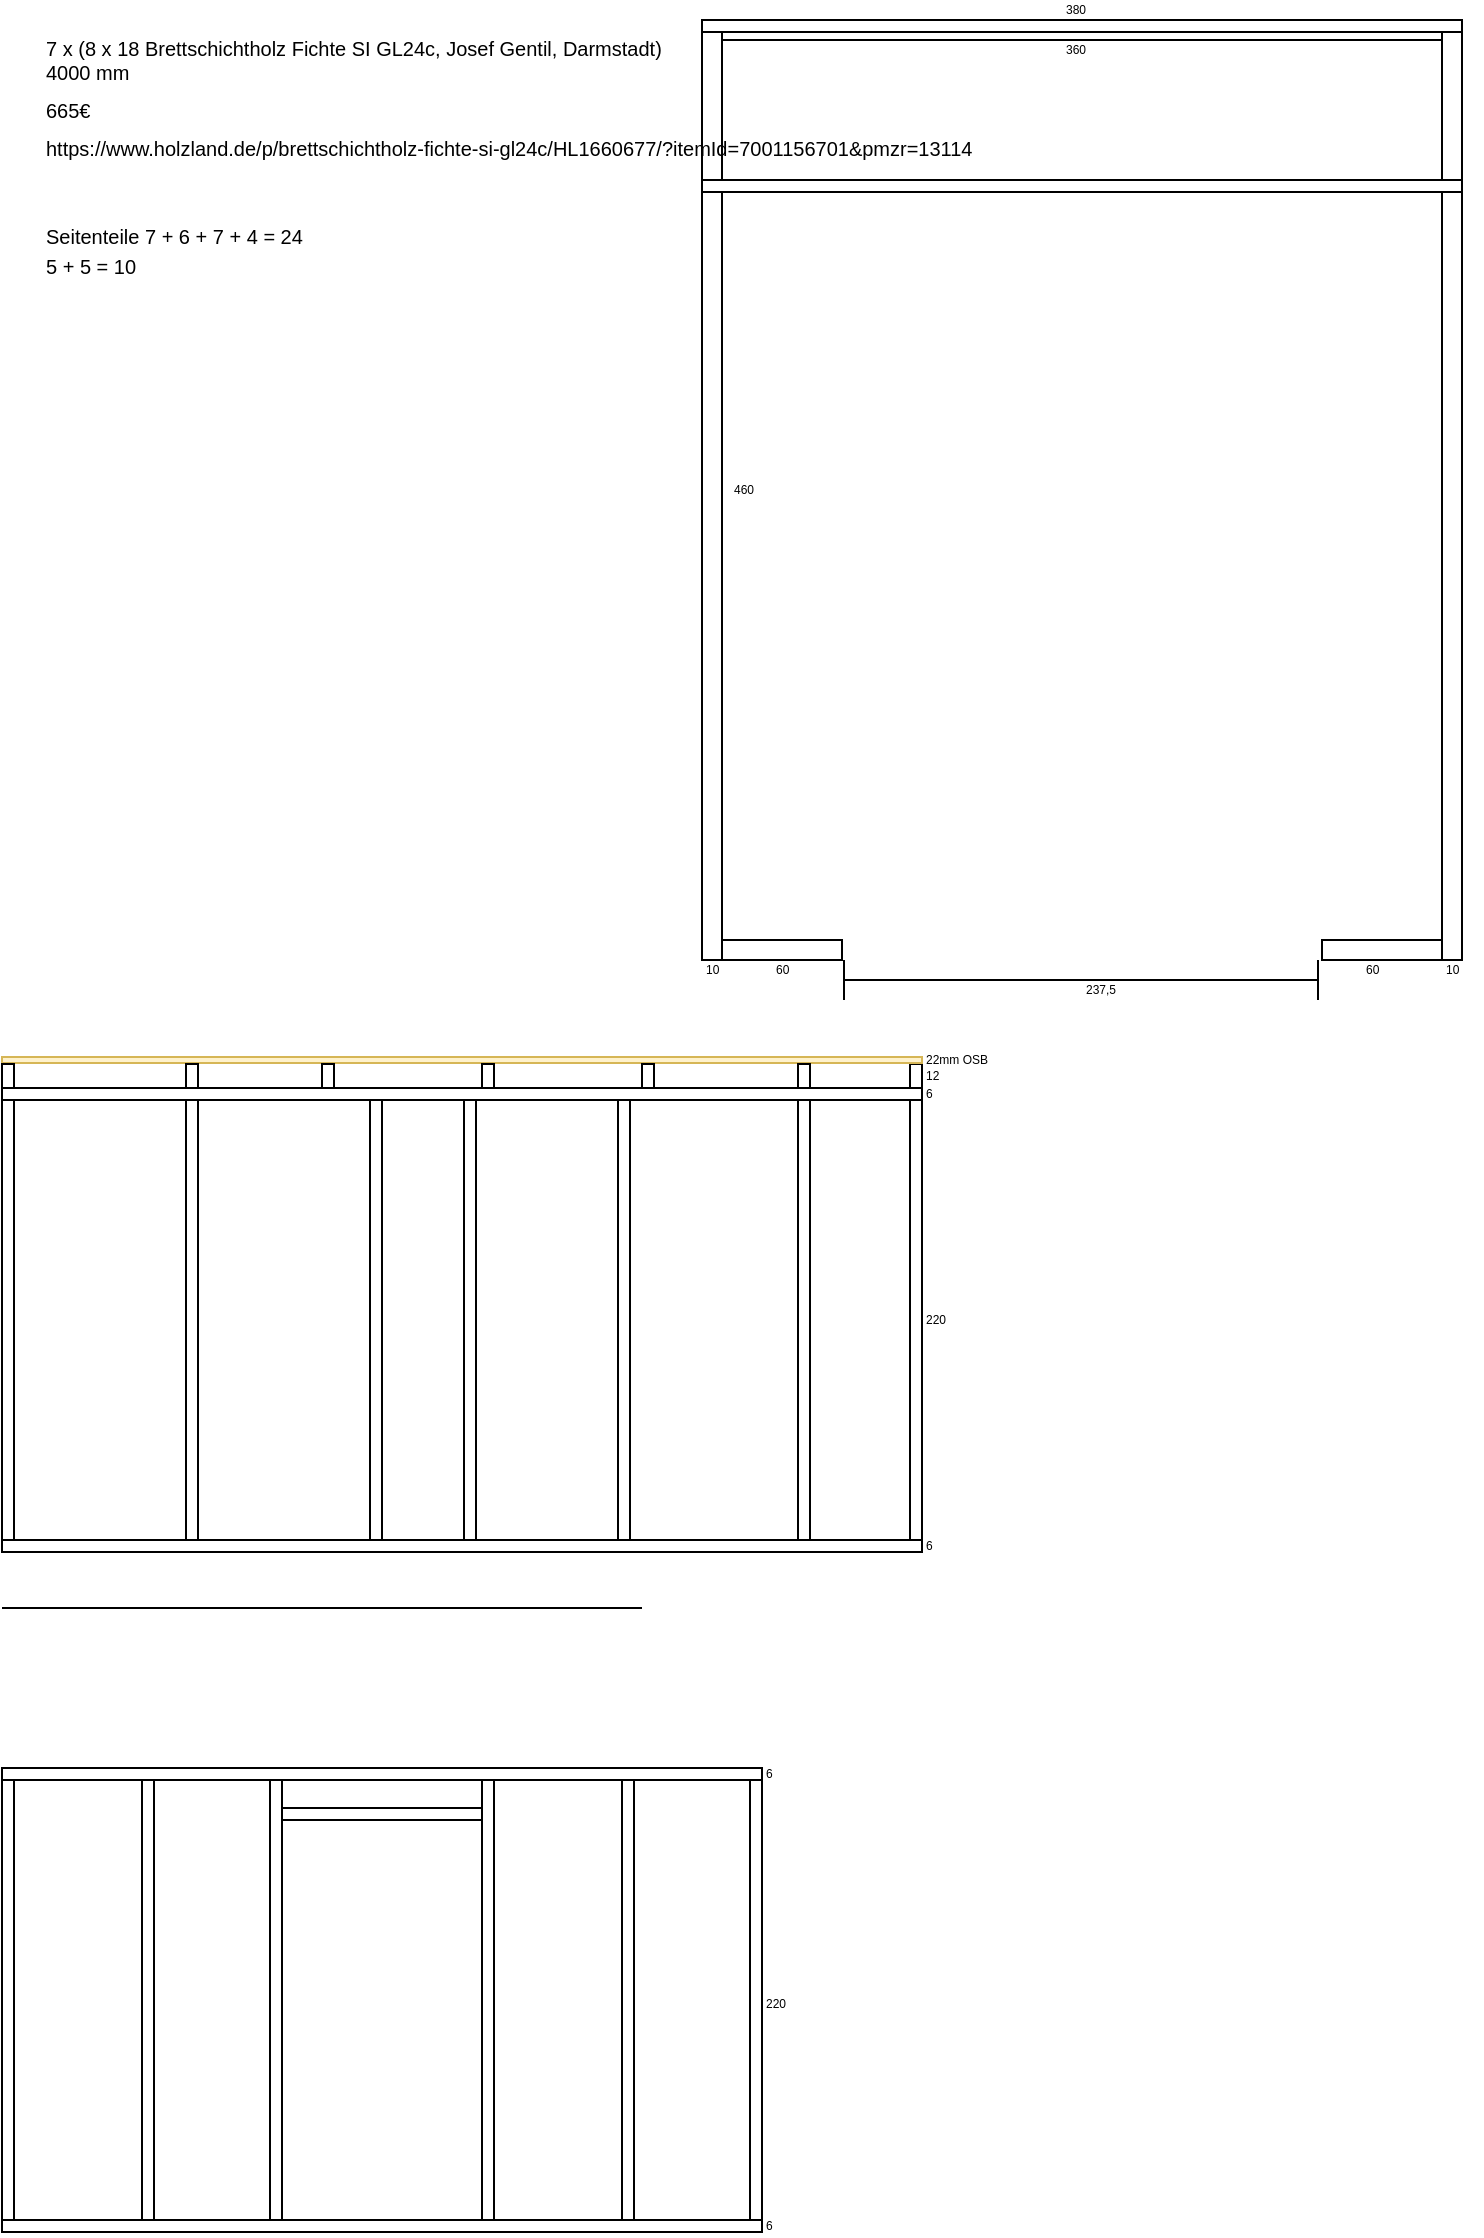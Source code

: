 <mxfile version="17.1.3" type="github">
  <diagram id="uHJnZxycNqBeEuo7Jlci" name="Page-1">
    <mxGraphModel dx="663" dy="379" grid="1" gridSize="10" guides="1" tooltips="1" connect="1" arrows="1" fold="1" page="1" pageScale="1" pageWidth="827" pageHeight="1169" math="0" shadow="0">
      <root>
        <mxCell id="0" />
        <mxCell id="1" parent="0" />
        <mxCell id="wEZuyLANaTQTKHT913J5-1" value="" style="rounded=0;whiteSpace=wrap;html=1;" parent="1" vertex="1">
          <mxGeometry x="380" y="20" width="360" height="10" as="geometry" />
        </mxCell>
        <mxCell id="wEZuyLANaTQTKHT913J5-2" value="" style="rounded=0;whiteSpace=wrap;html=1;" parent="1" vertex="1">
          <mxGeometry x="370" y="20" width="10" height="470" as="geometry" />
        </mxCell>
        <mxCell id="wEZuyLANaTQTKHT913J5-3" value="" style="rounded=0;whiteSpace=wrap;html=1;" parent="1" vertex="1">
          <mxGeometry x="740" y="20" width="10" height="470" as="geometry" />
        </mxCell>
        <mxCell id="wEZuyLANaTQTKHT913J5-4" value="" style="rounded=0;whiteSpace=wrap;html=1;" parent="1" vertex="1">
          <mxGeometry x="380" y="480" width="60" height="10" as="geometry" />
        </mxCell>
        <mxCell id="wEZuyLANaTQTKHT913J5-5" value="" style="rounded=0;whiteSpace=wrap;html=1;" parent="1" vertex="1">
          <mxGeometry x="680" y="480" width="60" height="10" as="geometry" />
        </mxCell>
        <mxCell id="wEZuyLANaTQTKHT913J5-6" value="" style="rounded=0;whiteSpace=wrap;html=1;" parent="1" vertex="1">
          <mxGeometry x="20" y="780" width="460" height="6" as="geometry" />
        </mxCell>
        <mxCell id="wEZuyLANaTQTKHT913J5-7" value="" style="rounded=0;whiteSpace=wrap;html=1;" parent="1" vertex="1">
          <mxGeometry x="20" y="560" width="6" height="220" as="geometry" />
        </mxCell>
        <mxCell id="wEZuyLANaTQTKHT913J5-8" value="" style="rounded=0;whiteSpace=wrap;html=1;" parent="1" vertex="1">
          <mxGeometry x="474" y="560" width="6" height="220" as="geometry" />
        </mxCell>
        <mxCell id="wEZuyLANaTQTKHT913J5-9" value="" style="rounded=0;whiteSpace=wrap;html=1;" parent="1" vertex="1">
          <mxGeometry x="20" y="554" width="460" height="6" as="geometry" />
        </mxCell>
        <mxCell id="wEZuyLANaTQTKHT913J5-10" value="" style="rounded=0;whiteSpace=wrap;html=1;" parent="1" vertex="1">
          <mxGeometry x="112" y="560" width="6" height="220" as="geometry" />
        </mxCell>
        <mxCell id="wEZuyLANaTQTKHT913J5-11" value="" style="rounded=0;whiteSpace=wrap;html=1;" parent="1" vertex="1">
          <mxGeometry x="251" y="560" width="6" height="220" as="geometry" />
        </mxCell>
        <mxCell id="wEZuyLANaTQTKHT913J5-13" value="" style="endArrow=none;html=1;rounded=0;" parent="1" edge="1">
          <mxGeometry width="50" height="50" relative="1" as="geometry">
            <mxPoint x="20" y="814" as="sourcePoint" />
            <mxPoint x="340" y="814" as="targetPoint" />
          </mxGeometry>
        </mxCell>
        <mxCell id="wEZuyLANaTQTKHT913J5-14" value="" style="rounded=0;whiteSpace=wrap;html=1;" parent="1" vertex="1">
          <mxGeometry x="328" y="560" width="6" height="220" as="geometry" />
        </mxCell>
        <mxCell id="wEZuyLANaTQTKHT913J5-15" value="" style="rounded=0;whiteSpace=wrap;html=1;" parent="1" vertex="1">
          <mxGeometry x="418" y="560" width="6" height="220" as="geometry" />
        </mxCell>
        <mxCell id="wEZuyLANaTQTKHT913J5-21" value="" style="rounded=0;whiteSpace=wrap;html=1;" parent="1" vertex="1">
          <mxGeometry x="370" y="20" width="380" height="6" as="geometry" />
        </mxCell>
        <mxCell id="wEZuyLANaTQTKHT913J5-29" value="" style="rounded=0;whiteSpace=wrap;html=1;" parent="1" vertex="1">
          <mxGeometry x="204" y="560" width="6" height="220" as="geometry" />
        </mxCell>
        <mxCell id="wEZuyLANaTQTKHT913J5-33" value="" style="rounded=0;whiteSpace=wrap;html=1;" parent="1" vertex="1">
          <mxGeometry x="474" y="542" width="6" height="12" as="geometry" />
        </mxCell>
        <mxCell id="wEZuyLANaTQTKHT913J5-40" value="" style="rounded=0;whiteSpace=wrap;html=1;fillColor=#fff2cc;strokeColor=#d6b656;" parent="1" vertex="1">
          <mxGeometry x="20" y="538.5" width="460" height="3" as="geometry" />
        </mxCell>
        <mxCell id="wEZuyLANaTQTKHT913J5-41" value="6" style="text;html=1;align=left;verticalAlign=middle;resizable=0;points=[];autosize=1;strokeColor=none;fillColor=none;fontSize=6;" parent="1" vertex="1">
          <mxGeometry x="480" y="778" width="20" height="10" as="geometry" />
        </mxCell>
        <mxCell id="wEZuyLANaTQTKHT913J5-42" value="220" style="text;html=1;align=left;verticalAlign=middle;resizable=0;points=[];autosize=1;strokeColor=none;fillColor=none;fontSize=6;" parent="1" vertex="1">
          <mxGeometry x="480" y="665" width="30" height="10" as="geometry" />
        </mxCell>
        <mxCell id="wEZuyLANaTQTKHT913J5-43" value="6" style="text;html=1;align=left;verticalAlign=middle;resizable=0;points=[];autosize=1;strokeColor=none;fillColor=none;fontSize=6;" parent="1" vertex="1">
          <mxGeometry x="480" y="552" width="20" height="10" as="geometry" />
        </mxCell>
        <mxCell id="wEZuyLANaTQTKHT913J5-44" value="12" style="text;html=1;align=left;verticalAlign=middle;resizable=0;points=[];autosize=1;strokeColor=none;fillColor=none;fontSize=6;" parent="1" vertex="1">
          <mxGeometry x="480" y="543" width="20" height="10" as="geometry" />
        </mxCell>
        <mxCell id="wEZuyLANaTQTKHT913J5-45" value="&lt;font style=&quot;font-size: 10px&quot;&gt;Seitenteile 7 + 6 + 7 + 4 = 24&lt;br&gt;5 + 5 = 10&lt;/font&gt;" style="text;html=1;align=left;verticalAlign=middle;resizable=0;points=[];autosize=1;strokeColor=none;fillColor=none;" parent="1" vertex="1">
          <mxGeometry x="40" y="120" width="140" height="30" as="geometry" />
        </mxCell>
        <mxCell id="wEZuyLANaTQTKHT913J5-47" value="22mm OSB" style="text;html=1;align=left;verticalAlign=middle;resizable=0;points=[];autosize=1;strokeColor=none;fillColor=none;fontSize=6;" parent="1" vertex="1">
          <mxGeometry x="480" y="535" width="50" height="10" as="geometry" />
        </mxCell>
        <mxCell id="wEZuyLANaTQTKHT913J5-48" value="" style="rounded=0;whiteSpace=wrap;html=1;" parent="1" vertex="1">
          <mxGeometry x="20" y="1120" width="380" height="6" as="geometry" />
        </mxCell>
        <mxCell id="wEZuyLANaTQTKHT913J5-49" value="" style="rounded=0;whiteSpace=wrap;html=1;" parent="1" vertex="1">
          <mxGeometry x="20" y="900" width="6" height="220" as="geometry" />
        </mxCell>
        <mxCell id="wEZuyLANaTQTKHT913J5-50" value="" style="rounded=0;whiteSpace=wrap;html=1;" parent="1" vertex="1">
          <mxGeometry x="154" y="900" width="6" height="220" as="geometry" />
        </mxCell>
        <mxCell id="wEZuyLANaTQTKHT913J5-51" value="" style="rounded=0;whiteSpace=wrap;html=1;" parent="1" vertex="1">
          <mxGeometry x="20" y="894" width="380" height="6" as="geometry" />
        </mxCell>
        <mxCell id="wEZuyLANaTQTKHT913J5-52" value="" style="rounded=0;whiteSpace=wrap;html=1;" parent="1" vertex="1">
          <mxGeometry x="90" y="900" width="6" height="220" as="geometry" />
        </mxCell>
        <mxCell id="wEZuyLANaTQTKHT913J5-53" value="" style="rounded=0;whiteSpace=wrap;html=1;" parent="1" vertex="1">
          <mxGeometry x="260" y="900" width="6" height="220" as="geometry" />
        </mxCell>
        <mxCell id="wEZuyLANaTQTKHT913J5-55" value="" style="rounded=0;whiteSpace=wrap;html=1;" parent="1" vertex="1">
          <mxGeometry x="330" y="900" width="6" height="220" as="geometry" />
        </mxCell>
        <mxCell id="wEZuyLANaTQTKHT913J5-60" value="" style="rounded=0;whiteSpace=wrap;html=1;" parent="1" vertex="1">
          <mxGeometry x="394" y="900" width="6" height="220" as="geometry" />
        </mxCell>
        <mxCell id="wEZuyLANaTQTKHT913J5-66" value="6" style="text;html=1;align=left;verticalAlign=middle;resizable=0;points=[];autosize=1;strokeColor=none;fillColor=none;fontSize=6;" parent="1" vertex="1">
          <mxGeometry x="400" y="1118" width="20" height="10" as="geometry" />
        </mxCell>
        <mxCell id="wEZuyLANaTQTKHT913J5-67" value="&lt;font style=&quot;font-size: 6px&quot;&gt;220&lt;/font&gt;" style="text;html=1;align=left;verticalAlign=middle;resizable=0;points=[];autosize=1;strokeColor=none;fillColor=none;" parent="1" vertex="1">
          <mxGeometry x="400" y="1000" width="30" height="20" as="geometry" />
        </mxCell>
        <mxCell id="wEZuyLANaTQTKHT913J5-68" value="6" style="text;html=1;align=left;verticalAlign=middle;resizable=0;points=[];autosize=1;strokeColor=none;fillColor=none;fontSize=6;" parent="1" vertex="1">
          <mxGeometry x="400" y="892" width="20" height="10" as="geometry" />
        </mxCell>
        <mxCell id="wEZuyLANaTQTKHT913J5-72" value="" style="rounded=0;whiteSpace=wrap;html=1;" parent="1" vertex="1">
          <mxGeometry x="160" y="914" width="100" height="6" as="geometry" />
        </mxCell>
        <mxCell id="XRm9wvReqI4bNUKpNIi6-3" value="" style="rounded=0;whiteSpace=wrap;html=1;" vertex="1" parent="1">
          <mxGeometry x="418" y="542" width="6" height="12" as="geometry" />
        </mxCell>
        <mxCell id="XRm9wvReqI4bNUKpNIi6-4" value="" style="rounded=0;whiteSpace=wrap;html=1;" vertex="1" parent="1">
          <mxGeometry x="340" y="542" width="6" height="12" as="geometry" />
        </mxCell>
        <mxCell id="XRm9wvReqI4bNUKpNIi6-5" value="" style="rounded=0;whiteSpace=wrap;html=1;" vertex="1" parent="1">
          <mxGeometry x="260" y="542" width="6" height="12" as="geometry" />
        </mxCell>
        <mxCell id="XRm9wvReqI4bNUKpNIi6-6" value="" style="rounded=0;whiteSpace=wrap;html=1;" vertex="1" parent="1">
          <mxGeometry x="180" y="542" width="6" height="12" as="geometry" />
        </mxCell>
        <mxCell id="XRm9wvReqI4bNUKpNIi6-7" value="" style="rounded=0;whiteSpace=wrap;html=1;" vertex="1" parent="1">
          <mxGeometry x="112" y="542" width="6" height="12" as="geometry" />
        </mxCell>
        <mxCell id="XRm9wvReqI4bNUKpNIi6-9" value="" style="rounded=0;whiteSpace=wrap;html=1;" vertex="1" parent="1">
          <mxGeometry x="20" y="542" width="6" height="12" as="geometry" />
        </mxCell>
        <mxCell id="XRm9wvReqI4bNUKpNIi6-11" value="" style="shape=crossbar;whiteSpace=wrap;html=1;rounded=1;fontSize=6;" vertex="1" parent="1">
          <mxGeometry x="441" y="490" width="237" height="20" as="geometry" />
        </mxCell>
        <mxCell id="XRm9wvReqI4bNUKpNIi6-12" value="" style="rounded=0;whiteSpace=wrap;html=1;" vertex="1" parent="1">
          <mxGeometry x="370" y="100" width="380" height="6" as="geometry" />
        </mxCell>
        <mxCell id="XRm9wvReqI4bNUKpNIi6-13" value="360" style="text;html=1;align=left;verticalAlign=middle;resizable=0;points=[];autosize=1;strokeColor=none;fillColor=none;fontSize=6;" vertex="1" parent="1">
          <mxGeometry x="550" y="30" width="30" height="10" as="geometry" />
        </mxCell>
        <mxCell id="XRm9wvReqI4bNUKpNIi6-14" value="380" style="text;html=1;align=left;verticalAlign=middle;resizable=0;points=[];autosize=1;strokeColor=none;fillColor=none;fontSize=6;" vertex="1" parent="1">
          <mxGeometry x="550" y="10" width="30" height="10" as="geometry" />
        </mxCell>
        <mxCell id="XRm9wvReqI4bNUKpNIi6-15" value="460" style="text;html=1;align=left;verticalAlign=middle;resizable=0;points=[];autosize=1;strokeColor=none;fillColor=none;fontSize=6;" vertex="1" parent="1">
          <mxGeometry x="384" y="250" width="30" height="10" as="geometry" />
        </mxCell>
        <mxCell id="XRm9wvReqI4bNUKpNIi6-16" value="237,5" style="text;html=1;align=left;verticalAlign=middle;resizable=0;points=[];autosize=1;strokeColor=none;fillColor=none;fontSize=6;" vertex="1" parent="1">
          <mxGeometry x="560" y="500" width="30" height="10" as="geometry" />
        </mxCell>
        <mxCell id="XRm9wvReqI4bNUKpNIi6-17" value="60" style="text;html=1;align=left;verticalAlign=middle;resizable=0;points=[];autosize=1;strokeColor=none;fillColor=none;fontSize=6;" vertex="1" parent="1">
          <mxGeometry x="405" y="490" width="20" height="10" as="geometry" />
        </mxCell>
        <mxCell id="XRm9wvReqI4bNUKpNIi6-18" value="60" style="text;html=1;align=left;verticalAlign=middle;resizable=0;points=[];autosize=1;strokeColor=none;fillColor=none;fontSize=6;" vertex="1" parent="1">
          <mxGeometry x="700" y="490" width="20" height="10" as="geometry" />
        </mxCell>
        <mxCell id="XRm9wvReqI4bNUKpNIi6-19" value="10" style="text;html=1;align=left;verticalAlign=middle;resizable=0;points=[];autosize=1;strokeColor=none;fillColor=none;fontSize=6;" vertex="1" parent="1">
          <mxGeometry x="370" y="490" width="20" height="10" as="geometry" />
        </mxCell>
        <mxCell id="XRm9wvReqI4bNUKpNIi6-20" value="10" style="text;html=1;align=left;verticalAlign=middle;resizable=0;points=[];autosize=1;strokeColor=none;fillColor=none;fontSize=6;" vertex="1" parent="1">
          <mxGeometry x="740" y="490" width="20" height="10" as="geometry" />
        </mxCell>
        <mxCell id="XRm9wvReqI4bNUKpNIi6-23" value="&lt;font&gt;&lt;span style=&quot;font-size: 10px&quot;&gt;7 x (8 x 18&amp;nbsp;Brettschichtholz Fichte SI GL24c,&amp;nbsp;Josef Gentil, Darmstadt)&lt;/span&gt;&lt;br&gt;&lt;span style=&quot;font-size: 10px&quot;&gt;4000 mm&lt;/span&gt;&lt;br&gt;&lt;br&gt;&lt;span style=&quot;font-size: 10px&quot;&gt;665€&lt;/span&gt;&lt;br&gt;&lt;br&gt;&lt;span style=&quot;font-size: 10px&quot;&gt;https://www.holzland.de/p/brettschichtholz-fichte-si-gl24c/HL1660677/?itemId=7001156701&amp;amp;pmzr=13114&lt;/span&gt;&lt;br&gt;&lt;/font&gt;" style="text;html=1;align=left;verticalAlign=top;resizable=0;points=[];autosize=1;strokeColor=none;fillColor=none;fontSize=6;" vertex="1" parent="1">
          <mxGeometry x="40" y="22" width="480" height="50" as="geometry" />
        </mxCell>
      </root>
    </mxGraphModel>
  </diagram>
</mxfile>
